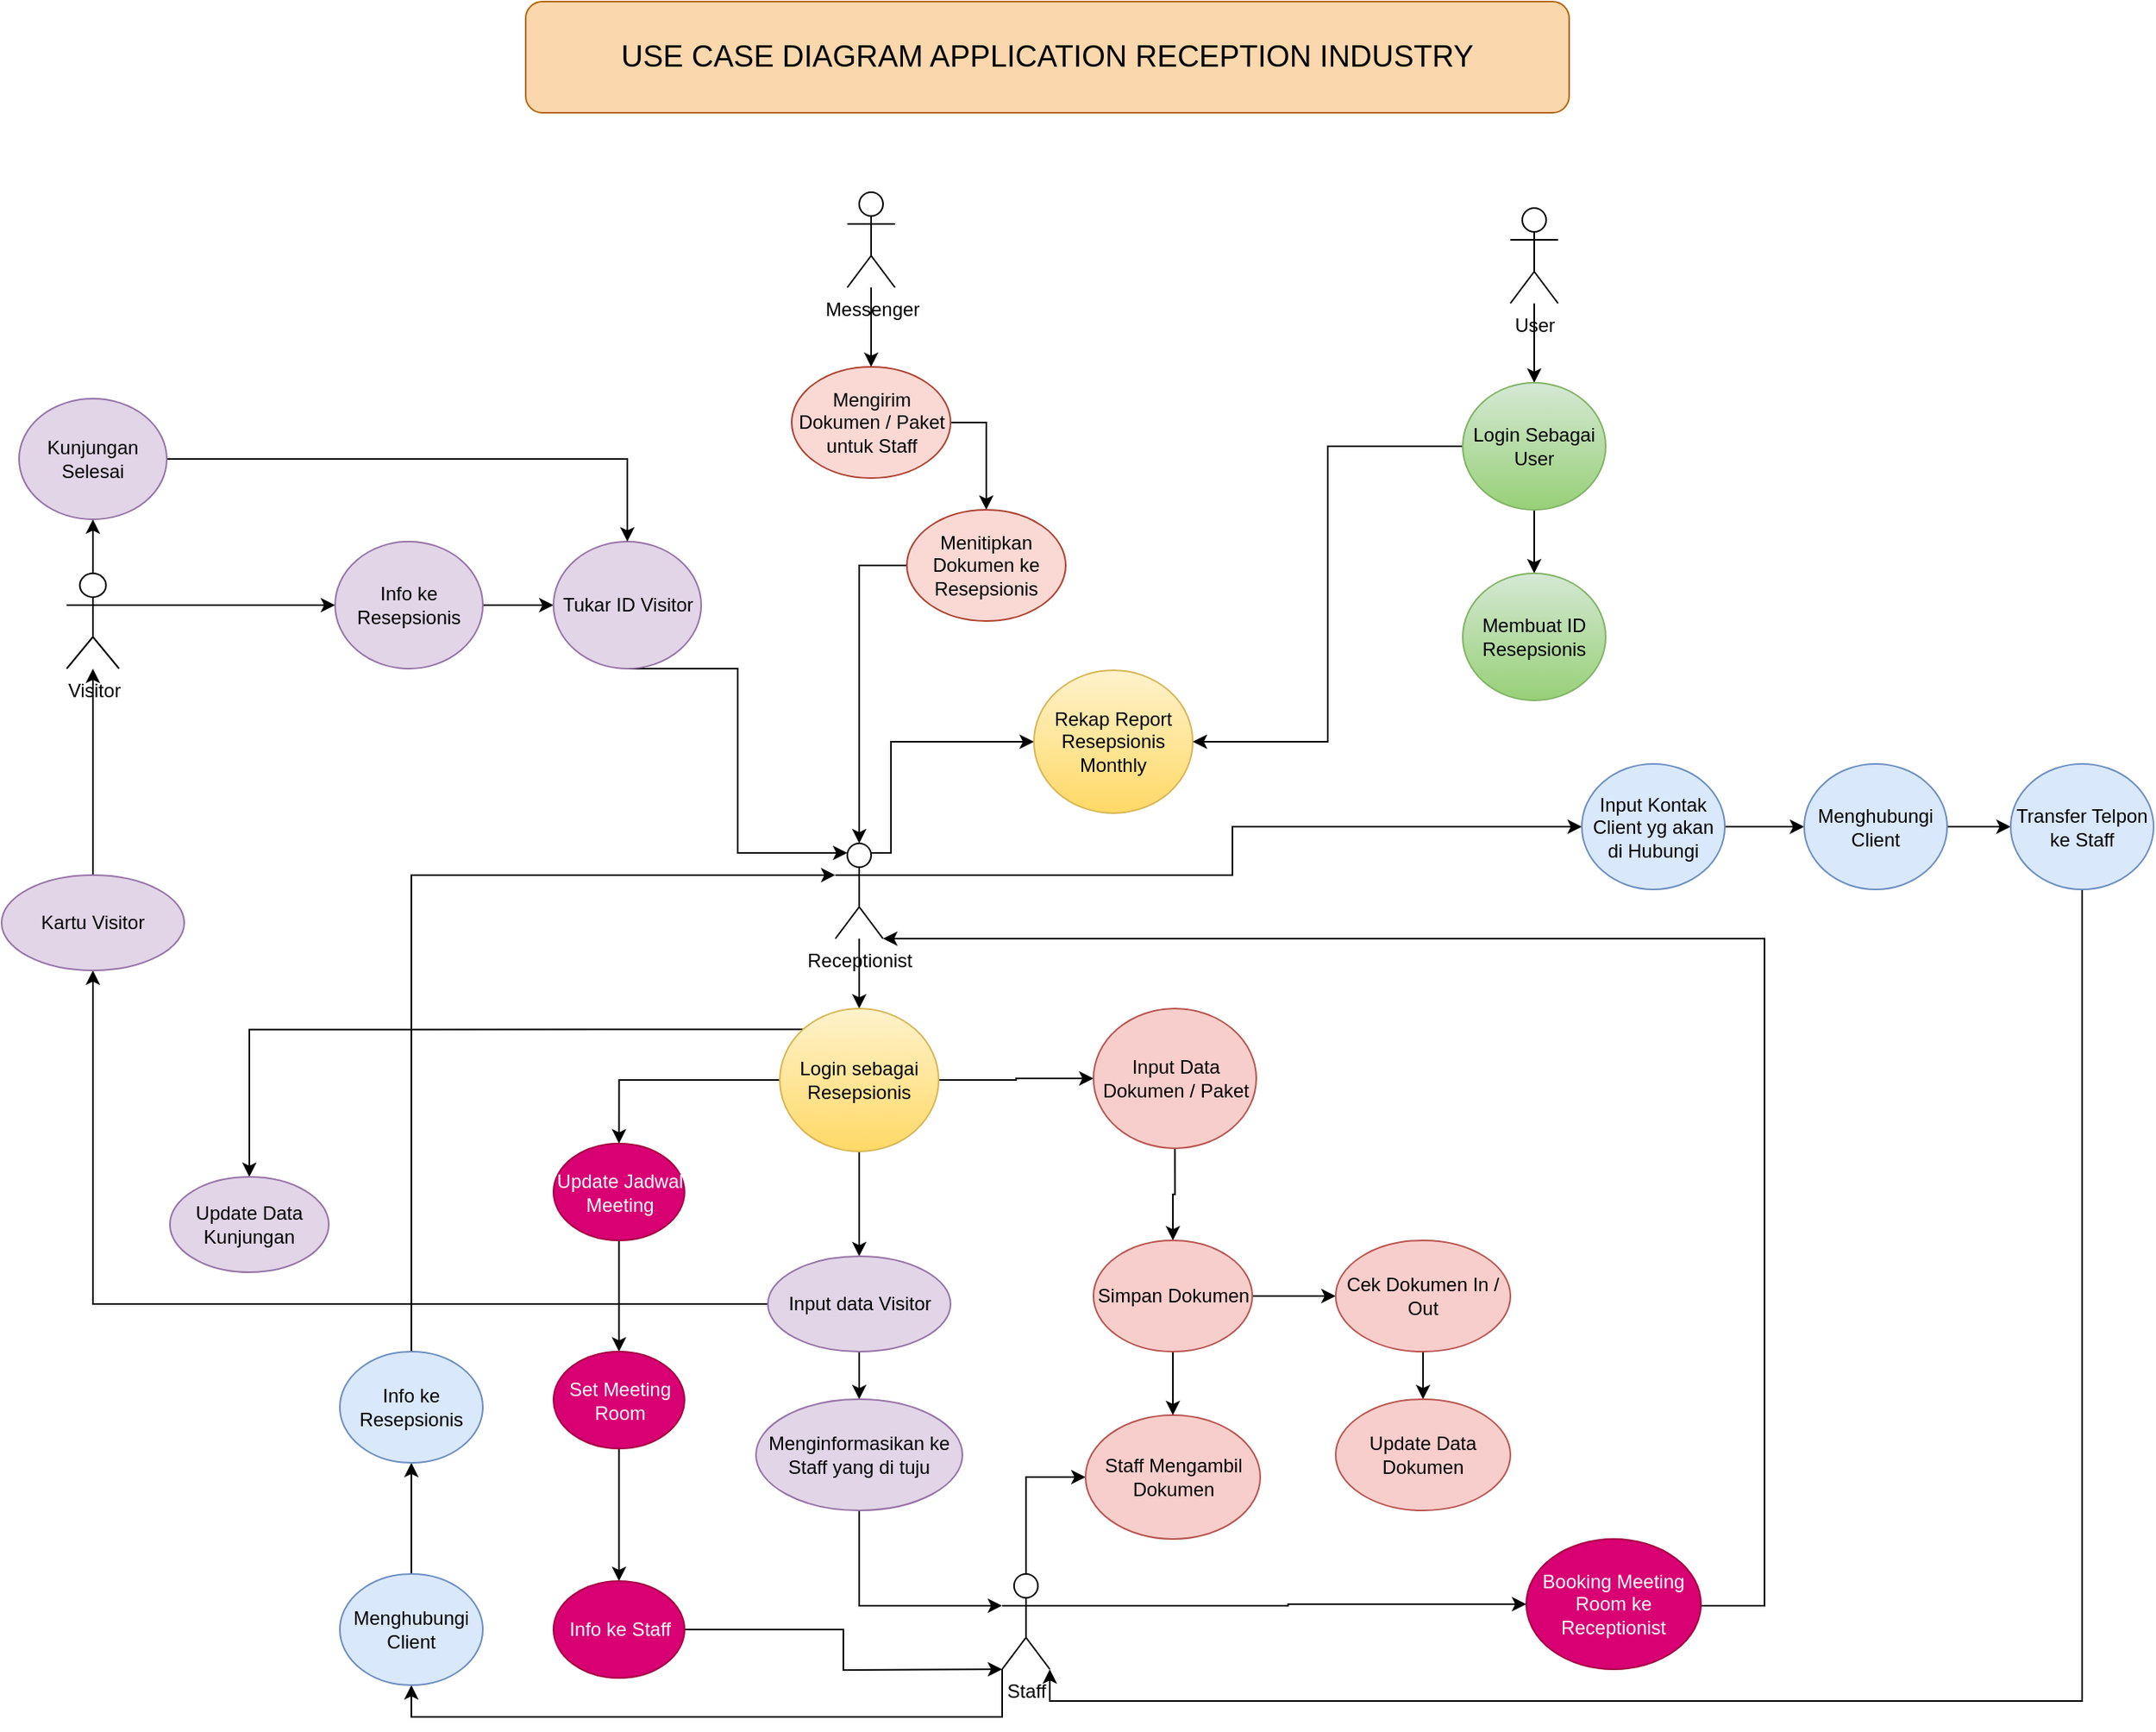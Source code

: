 <mxfile version="14.1.9" type="device"><diagram id="q7nAn3IwZKpBFnusv6ew" name="Page-1"><mxGraphModel dx="2480" dy="1369" grid="1" gridSize="10" guides="1" tooltips="1" connect="1" arrows="1" fold="1" page="1" pageScale="1" pageWidth="1920" pageHeight="1200" math="0" shadow="0"><root><mxCell id="0"/><mxCell id="1" parent="0"/><mxCell id="gCKYGLd_V7XEx8u68g-M-19" style="edgeStyle=orthogonalEdgeStyle;rounded=0;orthogonalLoop=1;jettySize=auto;html=1;exitX=1;exitY=0.333;exitDx=0;exitDy=0;exitPerimeter=0;entryX=0;entryY=0.5;entryDx=0;entryDy=0;" parent="1" source="gCKYGLd_V7XEx8u68g-M-1" target="gCKYGLd_V7XEx8u68g-M-18" edge="1"><mxGeometry relative="1" as="geometry"/></mxCell><mxCell id="2YcwvTUpRLIcneZiPAuh-62" style="edgeStyle=orthogonalEdgeStyle;rounded=0;orthogonalLoop=1;jettySize=auto;html=1;exitX=0.5;exitY=0;exitDx=0;exitDy=0;exitPerimeter=0;entryX=0.5;entryY=1;entryDx=0;entryDy=0;" edge="1" parent="1" source="gCKYGLd_V7XEx8u68g-M-1" target="2YcwvTUpRLIcneZiPAuh-59"><mxGeometry relative="1" as="geometry"/></mxCell><mxCell id="gCKYGLd_V7XEx8u68g-M-1" value="Visitor" style="shape=umlActor;verticalLabelPosition=bottom;verticalAlign=top;html=1;outlineConnect=0;" parent="1" vertex="1"><mxGeometry x="371" y="400" width="33" height="60" as="geometry"/></mxCell><mxCell id="2YcwvTUpRLIcneZiPAuh-6" style="edgeStyle=orthogonalEdgeStyle;rounded=0;orthogonalLoop=1;jettySize=auto;html=1;entryX=0.5;entryY=0;entryDx=0;entryDy=0;" edge="1" parent="1" source="gCKYGLd_V7XEx8u68g-M-2" target="2YcwvTUpRLIcneZiPAuh-4"><mxGeometry relative="1" as="geometry"/></mxCell><mxCell id="2YcwvTUpRLIcneZiPAuh-94" style="edgeStyle=orthogonalEdgeStyle;rounded=0;orthogonalLoop=1;jettySize=auto;html=1;exitX=1;exitY=0.333;exitDx=0;exitDy=0;exitPerimeter=0;entryX=0;entryY=0.5;entryDx=0;entryDy=0;" edge="1" parent="1" source="gCKYGLd_V7XEx8u68g-M-2" target="2YcwvTUpRLIcneZiPAuh-90"><mxGeometry relative="1" as="geometry"><mxPoint x="1120" y="589.529" as="targetPoint"/></mxGeometry></mxCell><mxCell id="2YcwvTUpRLIcneZiPAuh-120" style="edgeStyle=orthogonalEdgeStyle;rounded=0;orthogonalLoop=1;jettySize=auto;html=1;exitX=0.75;exitY=0.1;exitDx=0;exitDy=0;exitPerimeter=0;entryX=0;entryY=0.5;entryDx=0;entryDy=0;" edge="1" parent="1" source="gCKYGLd_V7XEx8u68g-M-2" target="2YcwvTUpRLIcneZiPAuh-109"><mxGeometry relative="1" as="geometry"><Array as="points"><mxPoint x="890" y="576"/><mxPoint x="890" y="506"/></Array></mxGeometry></mxCell><mxCell id="gCKYGLd_V7XEx8u68g-M-2" value="Receptionist" style="shape=umlActor;verticalLabelPosition=bottom;verticalAlign=top;html=1;outlineConnect=0;" parent="1" vertex="1"><mxGeometry x="855" y="570" width="30" height="60" as="geometry"/></mxCell><mxCell id="2YcwvTUpRLIcneZiPAuh-89" style="edgeStyle=orthogonalEdgeStyle;rounded=0;orthogonalLoop=1;jettySize=auto;html=1;exitX=0;exitY=1;exitDx=0;exitDy=0;exitPerimeter=0;entryX=0.5;entryY=1;entryDx=0;entryDy=0;" edge="1" parent="1" source="gCKYGLd_V7XEx8u68g-M-3" target="2YcwvTUpRLIcneZiPAuh-81"><mxGeometry relative="1" as="geometry"/></mxCell><mxCell id="2YcwvTUpRLIcneZiPAuh-117" style="edgeStyle=orthogonalEdgeStyle;rounded=0;orthogonalLoop=1;jettySize=auto;html=1;exitX=0.5;exitY=0;exitDx=0;exitDy=0;exitPerimeter=0;entryX=0;entryY=0.5;entryDx=0;entryDy=0;" edge="1" parent="1" source="gCKYGLd_V7XEx8u68g-M-3" target="2YcwvTUpRLIcneZiPAuh-34"><mxGeometry relative="1" as="geometry"/></mxCell><mxCell id="2YcwvTUpRLIcneZiPAuh-118" style="edgeStyle=orthogonalEdgeStyle;rounded=0;orthogonalLoop=1;jettySize=auto;html=1;exitX=1;exitY=0.333;exitDx=0;exitDy=0;exitPerimeter=0;entryX=0;entryY=0.5;entryDx=0;entryDy=0;" edge="1" parent="1" source="gCKYGLd_V7XEx8u68g-M-3" target="2YcwvTUpRLIcneZiPAuh-116"><mxGeometry relative="1" as="geometry"/></mxCell><mxCell id="gCKYGLd_V7XEx8u68g-M-3" value="Staff" style="shape=umlActor;verticalLabelPosition=bottom;verticalAlign=top;html=1;outlineConnect=0;" parent="1" vertex="1"><mxGeometry x="960" y="1030" width="30" height="60" as="geometry"/></mxCell><mxCell id="2YcwvTUpRLIcneZiPAuh-19" style="edgeStyle=orthogonalEdgeStyle;rounded=0;orthogonalLoop=1;jettySize=auto;html=1;entryX=0.5;entryY=0;entryDx=0;entryDy=0;" edge="1" parent="1" source="gCKYGLd_V7XEx8u68g-M-12" target="2YcwvTUpRLIcneZiPAuh-18"><mxGeometry relative="1" as="geometry"/></mxCell><mxCell id="gCKYGLd_V7XEx8u68g-M-12" value="&lt;div&gt;Messenger&lt;/div&gt;" style="shape=umlActor;verticalLabelPosition=bottom;verticalAlign=top;html=1;outlineConnect=0;" parent="1" vertex="1"><mxGeometry x="862.5" y="160" width="30" height="60" as="geometry"/></mxCell><mxCell id="2YcwvTUpRLIcneZiPAuh-57" style="edgeStyle=orthogonalEdgeStyle;rounded=0;orthogonalLoop=1;jettySize=auto;html=1;exitX=1;exitY=0.5;exitDx=0;exitDy=0;entryX=0;entryY=0.5;entryDx=0;entryDy=0;" edge="1" parent="1" source="gCKYGLd_V7XEx8u68g-M-18" target="gCKYGLd_V7XEx8u68g-M-20"><mxGeometry relative="1" as="geometry"/></mxCell><mxCell id="gCKYGLd_V7XEx8u68g-M-18" value="Info ke Resepsionis" style="ellipse;whiteSpace=wrap;html=1;fillColor=#e1d5e7;strokeColor=#9673a6;" parent="1" vertex="1"><mxGeometry x="540" y="380" width="93" height="80" as="geometry"/></mxCell><mxCell id="2YcwvTUpRLIcneZiPAuh-130" style="edgeStyle=elbowEdgeStyle;rounded=0;orthogonalLoop=1;jettySize=auto;html=1;exitX=0.5;exitY=1;exitDx=0;exitDy=0;entryX=0.25;entryY=0.1;entryDx=0;entryDy=0;entryPerimeter=0;" edge="1" parent="1" source="gCKYGLd_V7XEx8u68g-M-20" target="gCKYGLd_V7XEx8u68g-M-2"><mxGeometry relative="1" as="geometry"/></mxCell><mxCell id="gCKYGLd_V7XEx8u68g-M-20" value="Tukar ID Visitor" style="ellipse;whiteSpace=wrap;html=1;fillColor=#e1d5e7;strokeColor=#9673a6;" parent="1" vertex="1"><mxGeometry x="677.5" y="380" width="93" height="80" as="geometry"/></mxCell><mxCell id="2YcwvTUpRLIcneZiPAuh-8" style="edgeStyle=orthogonalEdgeStyle;rounded=0;orthogonalLoop=1;jettySize=auto;html=1;exitX=0.5;exitY=1;exitDx=0;exitDy=0;entryX=0.5;entryY=0;entryDx=0;entryDy=0;" edge="1" parent="1" source="2YcwvTUpRLIcneZiPAuh-4" target="2YcwvTUpRLIcneZiPAuh-7"><mxGeometry relative="1" as="geometry"/></mxCell><mxCell id="2YcwvTUpRLIcneZiPAuh-88" style="edgeStyle=orthogonalEdgeStyle;rounded=0;orthogonalLoop=1;jettySize=auto;html=1;exitX=1;exitY=0.5;exitDx=0;exitDy=0;entryX=0;entryY=0.5;entryDx=0;entryDy=0;" edge="1" parent="1" source="2YcwvTUpRLIcneZiPAuh-4" target="2YcwvTUpRLIcneZiPAuh-31"><mxGeometry relative="1" as="geometry"/></mxCell><mxCell id="2YcwvTUpRLIcneZiPAuh-122" style="edgeStyle=orthogonalEdgeStyle;rounded=0;orthogonalLoop=1;jettySize=auto;html=1;exitX=0;exitY=0;exitDx=0;exitDy=0;entryX=0.5;entryY=0;entryDx=0;entryDy=0;" edge="1" parent="1" source="2YcwvTUpRLIcneZiPAuh-4" target="2YcwvTUpRLIcneZiPAuh-64"><mxGeometry relative="1" as="geometry"/></mxCell><mxCell id="2YcwvTUpRLIcneZiPAuh-123" style="edgeStyle=orthogonalEdgeStyle;rounded=0;orthogonalLoop=1;jettySize=auto;html=1;exitX=0;exitY=0.5;exitDx=0;exitDy=0;entryX=0.5;entryY=0;entryDx=0;entryDy=0;" edge="1" parent="1" source="2YcwvTUpRLIcneZiPAuh-4" target="2YcwvTUpRLIcneZiPAuh-119"><mxGeometry relative="1" as="geometry"/></mxCell><mxCell id="2YcwvTUpRLIcneZiPAuh-4" value="Login sebagai Resepsionis" style="ellipse;whiteSpace=wrap;html=1;gradientColor=#ffd966;fillColor=#fff2cc;strokeColor=#d6b656;" vertex="1" parent="1"><mxGeometry x="820" y="674" width="100" height="90" as="geometry"/></mxCell><mxCell id="2YcwvTUpRLIcneZiPAuh-26" style="edgeStyle=orthogonalEdgeStyle;rounded=0;orthogonalLoop=1;jettySize=auto;html=1;exitX=0.5;exitY=1;exitDx=0;exitDy=0;" edge="1" parent="1" source="2YcwvTUpRLIcneZiPAuh-7" target="2YcwvTUpRLIcneZiPAuh-13"><mxGeometry relative="1" as="geometry"/></mxCell><mxCell id="2YcwvTUpRLIcneZiPAuh-55" style="edgeStyle=orthogonalEdgeStyle;rounded=0;orthogonalLoop=1;jettySize=auto;html=1;exitX=0;exitY=0.5;exitDx=0;exitDy=0;entryX=0.5;entryY=1;entryDx=0;entryDy=0;" edge="1" parent="1" source="2YcwvTUpRLIcneZiPAuh-7" target="2YcwvTUpRLIcneZiPAuh-9"><mxGeometry relative="1" as="geometry"/></mxCell><mxCell id="2YcwvTUpRLIcneZiPAuh-7" value="Input data Visitor" style="ellipse;whiteSpace=wrap;html=1;fillColor=#e1d5e7;strokeColor=#9673a6;" vertex="1" parent="1"><mxGeometry x="812.5" y="830" width="115" height="60" as="geometry"/></mxCell><mxCell id="2YcwvTUpRLIcneZiPAuh-54" style="edgeStyle=orthogonalEdgeStyle;rounded=0;orthogonalLoop=1;jettySize=auto;html=1;exitX=0.5;exitY=0;exitDx=0;exitDy=0;" edge="1" parent="1" source="2YcwvTUpRLIcneZiPAuh-9" target="gCKYGLd_V7XEx8u68g-M-1"><mxGeometry relative="1" as="geometry"/></mxCell><mxCell id="2YcwvTUpRLIcneZiPAuh-9" value="Kartu Visitor" style="ellipse;whiteSpace=wrap;html=1;fillColor=#e1d5e7;strokeColor=#9673a6;" vertex="1" parent="1"><mxGeometry x="330" y="590" width="115" height="60" as="geometry"/></mxCell><mxCell id="2YcwvTUpRLIcneZiPAuh-38" style="edgeStyle=orthogonalEdgeStyle;rounded=0;orthogonalLoop=1;jettySize=auto;html=1;exitX=0.5;exitY=1;exitDx=0;exitDy=0;entryX=0;entryY=0.333;entryDx=0;entryDy=0;entryPerimeter=0;" edge="1" parent="1" source="2YcwvTUpRLIcneZiPAuh-13" target="gCKYGLd_V7XEx8u68g-M-3"><mxGeometry relative="1" as="geometry"/></mxCell><mxCell id="2YcwvTUpRLIcneZiPAuh-13" value="Menginformasikan ke Staff yang di tuju" style="ellipse;whiteSpace=wrap;html=1;fillColor=#e1d5e7;strokeColor=#9673a6;" vertex="1" parent="1"><mxGeometry x="805" y="920" width="130" height="70" as="geometry"/></mxCell><mxCell id="2YcwvTUpRLIcneZiPAuh-21" style="edgeStyle=orthogonalEdgeStyle;rounded=0;orthogonalLoop=1;jettySize=auto;html=1;exitX=1;exitY=0.5;exitDx=0;exitDy=0;entryX=0.5;entryY=0;entryDx=0;entryDy=0;" edge="1" parent="1" source="2YcwvTUpRLIcneZiPAuh-18" target="2YcwvTUpRLIcneZiPAuh-20"><mxGeometry relative="1" as="geometry"/></mxCell><mxCell id="2YcwvTUpRLIcneZiPAuh-18" value="Mengirim Dokumen / Paket untuk Staff" style="ellipse;whiteSpace=wrap;html=1;fillColor=#fad9d5;strokeColor=#ae4132;" vertex="1" parent="1"><mxGeometry x="827.5" y="270" width="100" height="70" as="geometry"/></mxCell><mxCell id="2YcwvTUpRLIcneZiPAuh-101" style="edgeStyle=orthogonalEdgeStyle;rounded=0;orthogonalLoop=1;jettySize=auto;html=1;exitX=0;exitY=0.5;exitDx=0;exitDy=0;entryX=0.5;entryY=0;entryDx=0;entryDy=0;entryPerimeter=0;" edge="1" parent="1" source="2YcwvTUpRLIcneZiPAuh-20" target="gCKYGLd_V7XEx8u68g-M-2"><mxGeometry relative="1" as="geometry"/></mxCell><mxCell id="2YcwvTUpRLIcneZiPAuh-20" value="Menitipkan Dokumen ke Resepsionis" style="ellipse;whiteSpace=wrap;html=1;fillColor=#fad9d5;strokeColor=#ae4132;" vertex="1" parent="1"><mxGeometry x="900" y="360" width="100" height="70" as="geometry"/></mxCell><mxCell id="2YcwvTUpRLIcneZiPAuh-91" style="edgeStyle=orthogonalEdgeStyle;rounded=0;orthogonalLoop=1;jettySize=auto;html=1;exitX=0.5;exitY=1;exitDx=0;exitDy=0;entryX=0.5;entryY=0;entryDx=0;entryDy=0;" edge="1" parent="1" source="2YcwvTUpRLIcneZiPAuh-31" target="2YcwvTUpRLIcneZiPAuh-40"><mxGeometry relative="1" as="geometry"/></mxCell><mxCell id="2YcwvTUpRLIcneZiPAuh-31" value="Input Data Dokumen / Paket" style="ellipse;whiteSpace=wrap;html=1;fillColor=#f8cecc;strokeColor=#b85450;" vertex="1" parent="1"><mxGeometry x="1017.5" y="674" width="102.5" height="88" as="geometry"/></mxCell><mxCell id="2YcwvTUpRLIcneZiPAuh-34" value="Staff Mengambil Dokumen" style="ellipse;whiteSpace=wrap;html=1;fillColor=#f8cecc;strokeColor=#b85450;" vertex="1" parent="1"><mxGeometry x="1012.5" y="930" width="110" height="78" as="geometry"/></mxCell><mxCell id="2YcwvTUpRLIcneZiPAuh-92" style="edgeStyle=orthogonalEdgeStyle;rounded=0;orthogonalLoop=1;jettySize=auto;html=1;exitX=0.5;exitY=1;exitDx=0;exitDy=0;entryX=0.5;entryY=0;entryDx=0;entryDy=0;" edge="1" parent="1" source="2YcwvTUpRLIcneZiPAuh-40" target="2YcwvTUpRLIcneZiPAuh-34"><mxGeometry relative="1" as="geometry"/></mxCell><mxCell id="2YcwvTUpRLIcneZiPAuh-93" style="edgeStyle=orthogonalEdgeStyle;rounded=0;orthogonalLoop=1;jettySize=auto;html=1;exitX=1;exitY=0.5;exitDx=0;exitDy=0;entryX=0;entryY=0.5;entryDx=0;entryDy=0;" edge="1" parent="1" source="2YcwvTUpRLIcneZiPAuh-40" target="2YcwvTUpRLIcneZiPAuh-48"><mxGeometry relative="1" as="geometry"/></mxCell><mxCell id="2YcwvTUpRLIcneZiPAuh-40" value="Simpan Dokumen" style="ellipse;whiteSpace=wrap;html=1;fillColor=#f8cecc;strokeColor=#b85450;" vertex="1" parent="1"><mxGeometry x="1017.5" y="820" width="100" height="70" as="geometry"/></mxCell><mxCell id="2YcwvTUpRLIcneZiPAuh-47" style="edgeStyle=orthogonalEdgeStyle;rounded=0;orthogonalLoop=1;jettySize=auto;html=1;exitX=0.5;exitY=1;exitDx=0;exitDy=0;entryX=0.5;entryY=0;entryDx=0;entryDy=0;" edge="1" parent="1" source="2YcwvTUpRLIcneZiPAuh-48" target="2YcwvTUpRLIcneZiPAuh-49"><mxGeometry relative="1" as="geometry"/></mxCell><mxCell id="2YcwvTUpRLIcneZiPAuh-48" value="Cek Dokumen In / Out" style="ellipse;whiteSpace=wrap;html=1;fillColor=#f8cecc;strokeColor=#b85450;" vertex="1" parent="1"><mxGeometry x="1170" y="820" width="110" height="70" as="geometry"/></mxCell><mxCell id="2YcwvTUpRLIcneZiPAuh-49" value="Update Data Dokumen" style="ellipse;whiteSpace=wrap;html=1;fillColor=#f8cecc;strokeColor=#b85450;" vertex="1" parent="1"><mxGeometry x="1170" y="920" width="110" height="70" as="geometry"/></mxCell><mxCell id="2YcwvTUpRLIcneZiPAuh-63" style="edgeStyle=orthogonalEdgeStyle;rounded=0;orthogonalLoop=1;jettySize=auto;html=1;exitX=1;exitY=0.5;exitDx=0;exitDy=0;entryX=0.5;entryY=0;entryDx=0;entryDy=0;" edge="1" parent="1" source="2YcwvTUpRLIcneZiPAuh-59" target="gCKYGLd_V7XEx8u68g-M-20"><mxGeometry relative="1" as="geometry"/></mxCell><mxCell id="2YcwvTUpRLIcneZiPAuh-59" value="Kunjungan Selesai" style="ellipse;whiteSpace=wrap;html=1;fillColor=#e1d5e7;strokeColor=#9673a6;" vertex="1" parent="1"><mxGeometry x="341" y="290" width="93" height="76" as="geometry"/></mxCell><mxCell id="2YcwvTUpRLIcneZiPAuh-64" value="Update Data Kunjungan" style="ellipse;whiteSpace=wrap;html=1;fillColor=#e1d5e7;strokeColor=#9673a6;" vertex="1" parent="1"><mxGeometry x="436" y="780" width="100" height="60" as="geometry"/></mxCell><mxCell id="2YcwvTUpRLIcneZiPAuh-85" style="edgeStyle=orthogonalEdgeStyle;rounded=0;orthogonalLoop=1;jettySize=auto;html=1;exitX=0.5;exitY=0;exitDx=0;exitDy=0;entryX=0.5;entryY=1;entryDx=0;entryDy=0;" edge="1" parent="1" source="2YcwvTUpRLIcneZiPAuh-81" target="2YcwvTUpRLIcneZiPAuh-84"><mxGeometry relative="1" as="geometry"/></mxCell><mxCell id="2YcwvTUpRLIcneZiPAuh-81" value="Menghubungi Client" style="ellipse;whiteSpace=wrap;html=1;fillColor=#dae8fc;strokeColor=#6c8ebf;" vertex="1" parent="1"><mxGeometry x="543" y="1030" width="90" height="70" as="geometry"/></mxCell><mxCell id="2YcwvTUpRLIcneZiPAuh-86" style="edgeStyle=orthogonalEdgeStyle;rounded=0;orthogonalLoop=1;jettySize=auto;html=1;exitX=0.5;exitY=0;exitDx=0;exitDy=0;entryX=0;entryY=0.333;entryDx=0;entryDy=0;entryPerimeter=0;" edge="1" parent="1" source="2YcwvTUpRLIcneZiPAuh-84" target="gCKYGLd_V7XEx8u68g-M-2"><mxGeometry relative="1" as="geometry"/></mxCell><mxCell id="2YcwvTUpRLIcneZiPAuh-84" value="Info ke Resepsionis" style="ellipse;whiteSpace=wrap;html=1;fillColor=#dae8fc;strokeColor=#6c8ebf;" vertex="1" parent="1"><mxGeometry x="543" y="890" width="90" height="70" as="geometry"/></mxCell><mxCell id="2YcwvTUpRLIcneZiPAuh-97" style="edgeStyle=orthogonalEdgeStyle;rounded=0;orthogonalLoop=1;jettySize=auto;html=1;exitX=1;exitY=0.5;exitDx=0;exitDy=0;entryX=0;entryY=0.5;entryDx=0;entryDy=0;" edge="1" parent="1" source="2YcwvTUpRLIcneZiPAuh-90" target="2YcwvTUpRLIcneZiPAuh-96"><mxGeometry relative="1" as="geometry"/></mxCell><mxCell id="2YcwvTUpRLIcneZiPAuh-90" value="Input Kontak Client yg akan di Hubungi" style="ellipse;whiteSpace=wrap;html=1;fillColor=#dae8fc;strokeColor=#6c8ebf;" vertex="1" parent="1"><mxGeometry x="1325" y="520" width="90" height="79" as="geometry"/></mxCell><mxCell id="2YcwvTUpRLIcneZiPAuh-99" style="edgeStyle=orthogonalEdgeStyle;rounded=0;orthogonalLoop=1;jettySize=auto;html=1;exitX=1;exitY=0.5;exitDx=0;exitDy=0;entryX=0;entryY=0.5;entryDx=0;entryDy=0;" edge="1" parent="1" source="2YcwvTUpRLIcneZiPAuh-96" target="2YcwvTUpRLIcneZiPAuh-98"><mxGeometry relative="1" as="geometry"/></mxCell><mxCell id="2YcwvTUpRLIcneZiPAuh-96" value="Menghubungi Client" style="ellipse;whiteSpace=wrap;html=1;fillColor=#dae8fc;strokeColor=#6c8ebf;" vertex="1" parent="1"><mxGeometry x="1465" y="520" width="90" height="79" as="geometry"/></mxCell><mxCell id="2YcwvTUpRLIcneZiPAuh-100" style="edgeStyle=orthogonalEdgeStyle;rounded=0;orthogonalLoop=1;jettySize=auto;html=1;exitX=0.5;exitY=1;exitDx=0;exitDy=0;entryX=1;entryY=1;entryDx=0;entryDy=0;entryPerimeter=0;" edge="1" parent="1" source="2YcwvTUpRLIcneZiPAuh-98" target="gCKYGLd_V7XEx8u68g-M-3"><mxGeometry relative="1" as="geometry"/></mxCell><mxCell id="2YcwvTUpRLIcneZiPAuh-98" value="Transfer Telpon ke Staff" style="ellipse;whiteSpace=wrap;html=1;fillColor=#dae8fc;strokeColor=#6c8ebf;" vertex="1" parent="1"><mxGeometry x="1595" y="520" width="90" height="79" as="geometry"/></mxCell><mxCell id="2YcwvTUpRLIcneZiPAuh-112" style="edgeStyle=orthogonalEdgeStyle;curved=1;rounded=0;orthogonalLoop=1;jettySize=auto;html=1;entryX=0.5;entryY=0;entryDx=0;entryDy=0;" edge="1" parent="1" source="2YcwvTUpRLIcneZiPAuh-104" target="2YcwvTUpRLIcneZiPAuh-111"><mxGeometry relative="1" as="geometry"/></mxCell><mxCell id="2YcwvTUpRLIcneZiPAuh-104" value="User" style="shape=umlActor;verticalLabelPosition=bottom;verticalAlign=top;html=1;outlineConnect=0;" vertex="1" parent="1"><mxGeometry x="1280" y="170" width="30" height="60" as="geometry"/></mxCell><mxCell id="2YcwvTUpRLIcneZiPAuh-109" value="Rekap Report Resepsionis Monthly" style="ellipse;whiteSpace=wrap;html=1;gradientColor=#ffd966;fillColor=#fff2cc;strokeColor=#d6b656;" vertex="1" parent="1"><mxGeometry x="980" y="461" width="100" height="90" as="geometry"/></mxCell><mxCell id="2YcwvTUpRLIcneZiPAuh-114" style="edgeStyle=orthogonalEdgeStyle;curved=1;rounded=0;orthogonalLoop=1;jettySize=auto;html=1;exitX=0.5;exitY=1;exitDx=0;exitDy=0;entryX=0.5;entryY=0;entryDx=0;entryDy=0;" edge="1" parent="1" source="2YcwvTUpRLIcneZiPAuh-111" target="2YcwvTUpRLIcneZiPAuh-113"><mxGeometry relative="1" as="geometry"/></mxCell><mxCell id="2YcwvTUpRLIcneZiPAuh-129" style="edgeStyle=orthogonalEdgeStyle;rounded=0;orthogonalLoop=1;jettySize=auto;html=1;exitX=0;exitY=0.5;exitDx=0;exitDy=0;entryX=1;entryY=0.5;entryDx=0;entryDy=0;" edge="1" parent="1" source="2YcwvTUpRLIcneZiPAuh-111" target="2YcwvTUpRLIcneZiPAuh-109"><mxGeometry relative="1" as="geometry"/></mxCell><mxCell id="2YcwvTUpRLIcneZiPAuh-111" value="Login Sebagai User" style="ellipse;whiteSpace=wrap;html=1;fillColor=#d5e8d4;strokeColor=#82b366;gradientColor=#97d077;" vertex="1" parent="1"><mxGeometry x="1250" y="280" width="90" height="80" as="geometry"/></mxCell><mxCell id="2YcwvTUpRLIcneZiPAuh-113" value="Membuat ID Resepsionis" style="ellipse;whiteSpace=wrap;html=1;fillColor=#d5e8d4;strokeColor=#82b366;gradientColor=#97d077;" vertex="1" parent="1"><mxGeometry x="1250" y="400" width="90" height="80" as="geometry"/></mxCell><mxCell id="2YcwvTUpRLIcneZiPAuh-121" style="edgeStyle=orthogonalEdgeStyle;rounded=0;orthogonalLoop=1;jettySize=auto;html=1;exitX=1;exitY=0.5;exitDx=0;exitDy=0;entryX=1;entryY=1;entryDx=0;entryDy=0;entryPerimeter=0;" edge="1" parent="1" source="2YcwvTUpRLIcneZiPAuh-116" target="gCKYGLd_V7XEx8u68g-M-2"><mxGeometry relative="1" as="geometry"><Array as="points"><mxPoint x="1440" y="1050"/><mxPoint x="1440" y="630"/></Array></mxGeometry></mxCell><mxCell id="2YcwvTUpRLIcneZiPAuh-116" value="Booking Meeting Room ke Receptionist" style="ellipse;whiteSpace=wrap;html=1;fillColor=#d80073;strokeColor=#A50040;fontColor=#ffffff;" vertex="1" parent="1"><mxGeometry x="1290" y="1008" width="110" height="82" as="geometry"/></mxCell><mxCell id="2YcwvTUpRLIcneZiPAuh-125" style="edgeStyle=orthogonalEdgeStyle;rounded=0;orthogonalLoop=1;jettySize=auto;html=1;exitX=0.5;exitY=1;exitDx=0;exitDy=0;entryX=0.5;entryY=0;entryDx=0;entryDy=0;" edge="1" parent="1" source="2YcwvTUpRLIcneZiPAuh-119" target="2YcwvTUpRLIcneZiPAuh-124"><mxGeometry relative="1" as="geometry"/></mxCell><mxCell id="2YcwvTUpRLIcneZiPAuh-119" value="Update Jadwal Meeting" style="ellipse;whiteSpace=wrap;html=1;fillColor=#d80073;strokeColor=#A50040;fontColor=#ffffff;" vertex="1" parent="1"><mxGeometry x="677.5" y="759" width="82.5" height="61" as="geometry"/></mxCell><mxCell id="2YcwvTUpRLIcneZiPAuh-127" style="edgeStyle=orthogonalEdgeStyle;rounded=0;orthogonalLoop=1;jettySize=auto;html=1;exitX=0.5;exitY=1;exitDx=0;exitDy=0;entryX=0.5;entryY=0;entryDx=0;entryDy=0;" edge="1" parent="1" source="2YcwvTUpRLIcneZiPAuh-124" target="2YcwvTUpRLIcneZiPAuh-126"><mxGeometry relative="1" as="geometry"/></mxCell><mxCell id="2YcwvTUpRLIcneZiPAuh-124" value="Set Meeting Room" style="ellipse;whiteSpace=wrap;html=1;fillColor=#d80073;strokeColor=#A50040;fontColor=#ffffff;" vertex="1" parent="1"><mxGeometry x="677.5" y="890" width="82.5" height="61" as="geometry"/></mxCell><mxCell id="2YcwvTUpRLIcneZiPAuh-128" style="edgeStyle=orthogonalEdgeStyle;rounded=0;orthogonalLoop=1;jettySize=auto;html=1;exitX=1;exitY=0.5;exitDx=0;exitDy=0;" edge="1" parent="1" source="2YcwvTUpRLIcneZiPAuh-126"><mxGeometry relative="1" as="geometry"><mxPoint x="960" y="1090" as="targetPoint"/></mxGeometry></mxCell><mxCell id="2YcwvTUpRLIcneZiPAuh-126" value="Info ke Staff" style="ellipse;whiteSpace=wrap;html=1;fillColor=#d80073;strokeColor=#A50040;fontColor=#ffffff;" vertex="1" parent="1"><mxGeometry x="677.5" y="1034.5" width="82.5" height="61" as="geometry"/></mxCell><mxCell id="2YcwvTUpRLIcneZiPAuh-132" value="USE CASE DIAGRAM APPLICATION RECEPTION INDUSTRY" style="rounded=1;whiteSpace=wrap;html=1;fillColor=#fad7ac;strokeColor=#b46504;fontSize=19;" vertex="1" parent="1"><mxGeometry x="660" y="40" width="657" height="70" as="geometry"/></mxCell></root></mxGraphModel></diagram></mxfile>